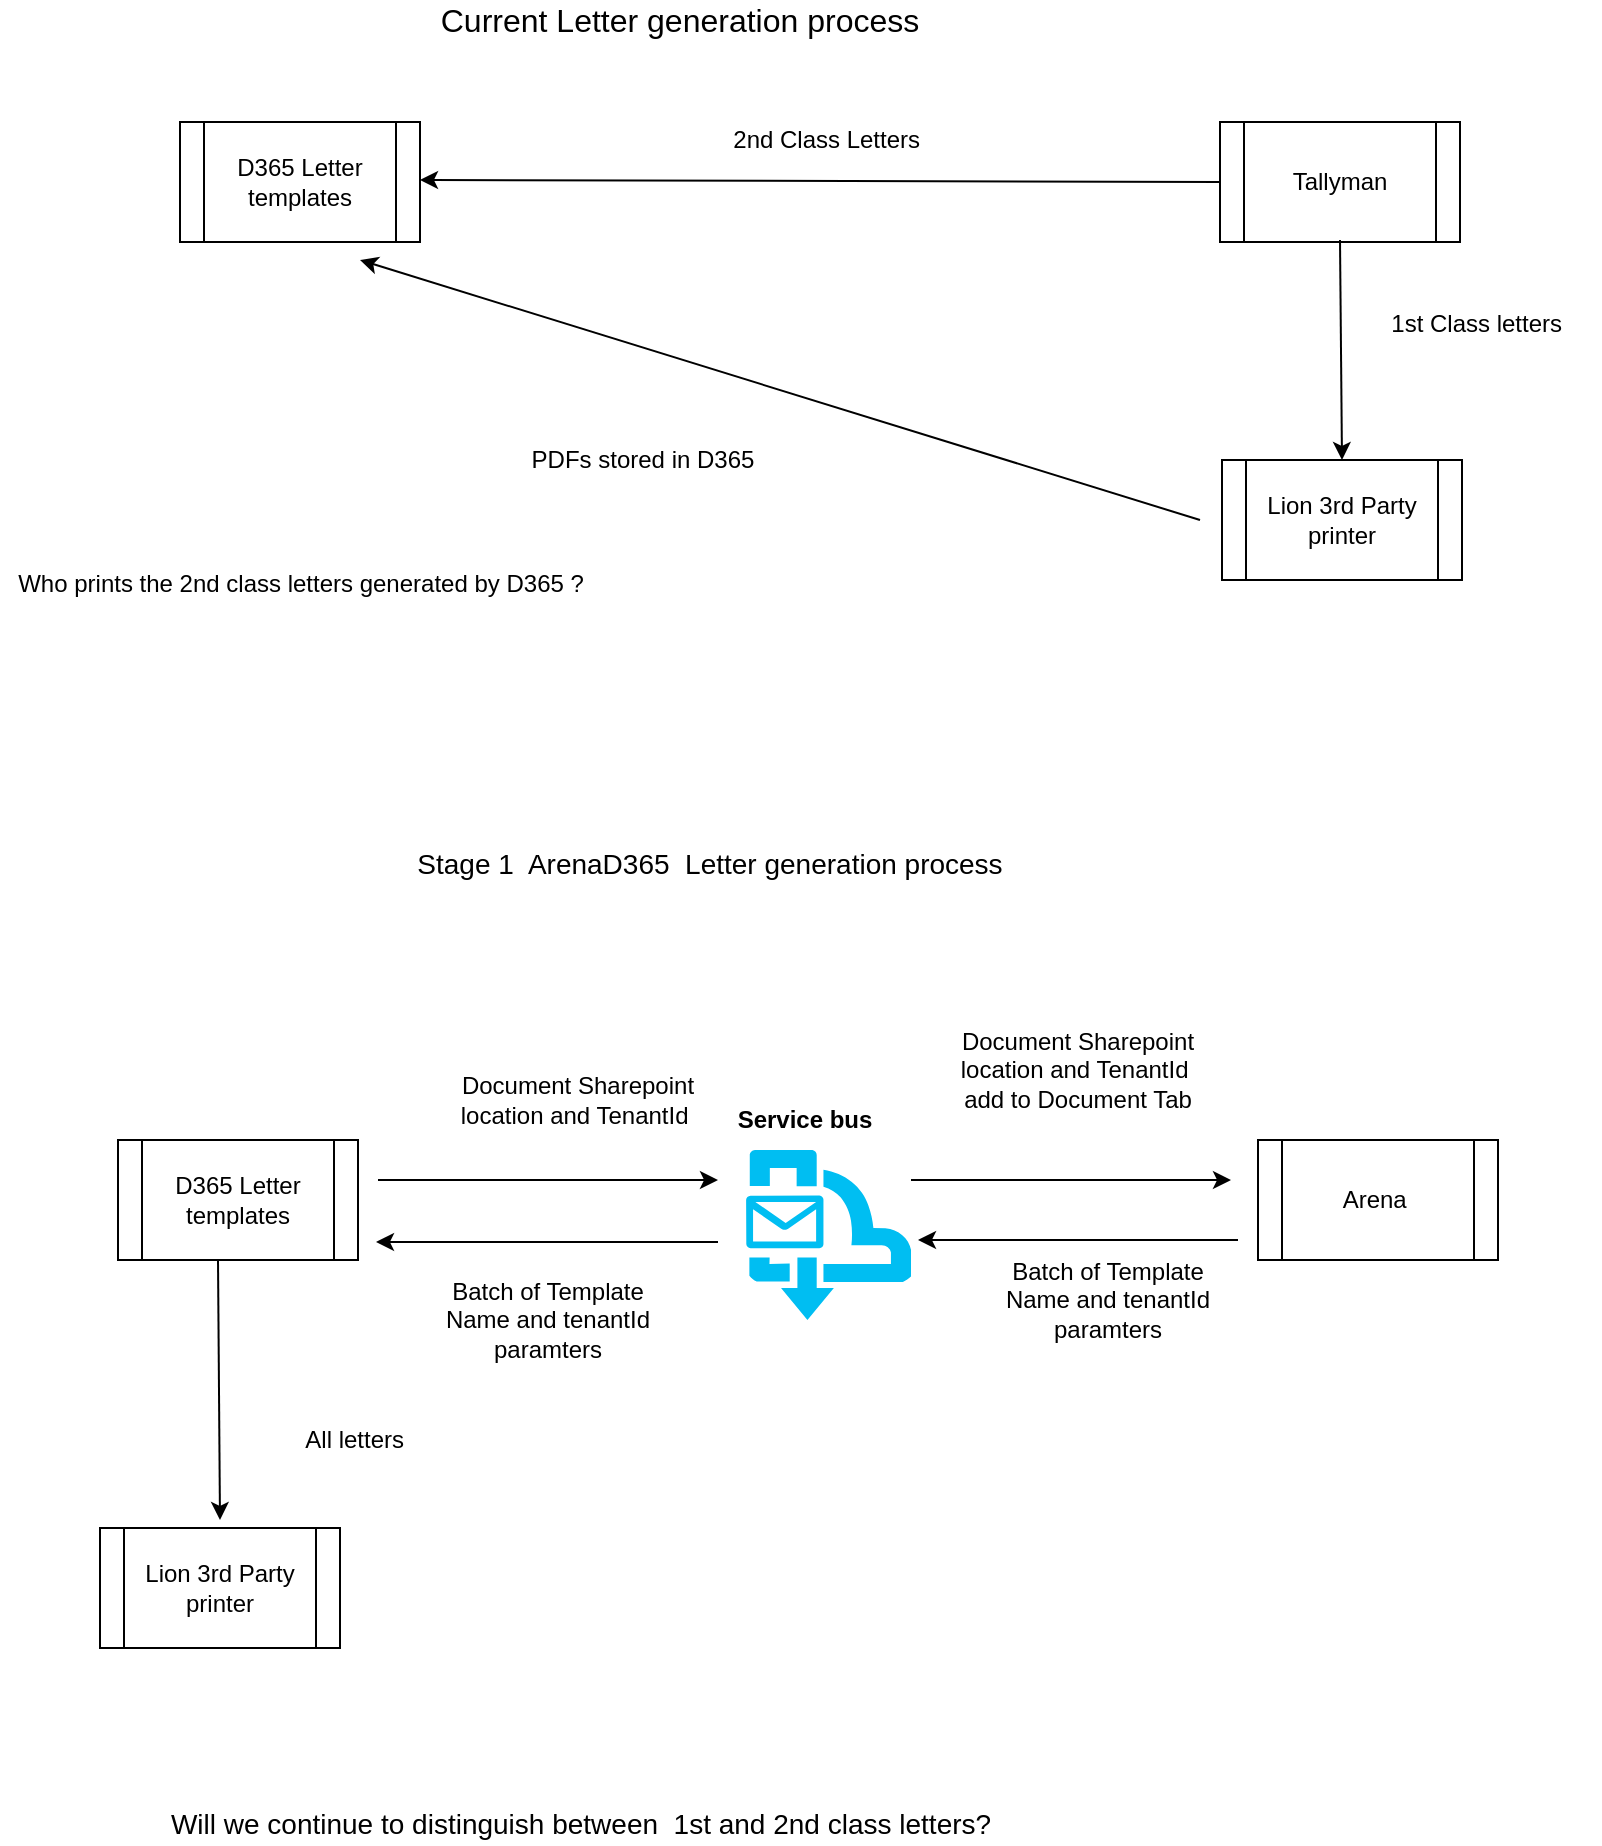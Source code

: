 <mxfile version="14.9.3" type="github">
  <diagram id="IuqWY1DBT38WxFUhOocw" name="Page-1">
    <mxGraphModel dx="1422" dy="802" grid="1" gridSize="10" guides="1" tooltips="1" connect="1" arrows="1" fold="1" page="1" pageScale="1" pageWidth="850" pageHeight="1100" math="0" shadow="0">
      <root>
        <mxCell id="0" />
        <mxCell id="1" parent="0" />
        <mxCell id="hWzD5ViZPiVPNGfACp9m-2" value="Tallyman&lt;br&gt;" style="shape=process;whiteSpace=wrap;html=1;backgroundOutline=1;" vertex="1" parent="1">
          <mxGeometry x="620" y="89" width="120" height="60" as="geometry" />
        </mxCell>
        <mxCell id="hWzD5ViZPiVPNGfACp9m-4" value="D365 Letter templates" style="shape=process;whiteSpace=wrap;html=1;backgroundOutline=1;" vertex="1" parent="1">
          <mxGeometry x="100" y="89" width="120" height="60" as="geometry" />
        </mxCell>
        <mxCell id="hWzD5ViZPiVPNGfACp9m-10" value="" style="endArrow=classic;html=1;exitX=0;exitY=0.5;exitDx=0;exitDy=0;" edge="1" parent="1" source="hWzD5ViZPiVPNGfACp9m-2">
          <mxGeometry width="50" height="50" relative="1" as="geometry">
            <mxPoint x="590" y="108" as="sourcePoint" />
            <mxPoint x="220" y="118" as="targetPoint" />
          </mxGeometry>
        </mxCell>
        <mxCell id="hWzD5ViZPiVPNGfACp9m-11" value="2nd Class Letters&amp;nbsp;" style="text;html=1;strokeColor=none;fillColor=none;align=center;verticalAlign=middle;whiteSpace=wrap;rounded=0;" vertex="1" parent="1">
          <mxGeometry x="355" y="88" width="140" height="20" as="geometry" />
        </mxCell>
        <mxCell id="hWzD5ViZPiVPNGfACp9m-12" value="Lion 3rd Party printer" style="shape=process;whiteSpace=wrap;html=1;backgroundOutline=1;" vertex="1" parent="1">
          <mxGeometry x="621" y="258" width="120" height="60" as="geometry" />
        </mxCell>
        <mxCell id="hWzD5ViZPiVPNGfACp9m-13" value="" style="endArrow=classic;html=1;entryX=0.5;entryY=0;entryDx=0;entryDy=0;" edge="1" parent="1" target="hWzD5ViZPiVPNGfACp9m-12">
          <mxGeometry width="50" height="50" relative="1" as="geometry">
            <mxPoint x="680" y="148" as="sourcePoint" />
            <mxPoint x="670" y="258" as="targetPoint" />
          </mxGeometry>
        </mxCell>
        <mxCell id="hWzD5ViZPiVPNGfACp9m-15" value="1st Class letters&amp;nbsp;" style="text;html=1;strokeColor=none;fillColor=none;align=center;verticalAlign=middle;whiteSpace=wrap;rounded=0;" vertex="1" parent="1">
          <mxGeometry x="690" y="180" width="120" height="20" as="geometry" />
        </mxCell>
        <mxCell id="hWzD5ViZPiVPNGfACp9m-18" value="&lt;font style=&quot;font-size: 16px&quot;&gt;Current Letter generation process&lt;/font&gt;" style="text;html=1;strokeColor=none;fillColor=none;align=center;verticalAlign=middle;whiteSpace=wrap;rounded=0;" vertex="1" parent="1">
          <mxGeometry x="190" y="28" width="320" height="20" as="geometry" />
        </mxCell>
        <mxCell id="hWzD5ViZPiVPNGfACp9m-19" value="" style="endArrow=classic;html=1;" edge="1" parent="1">
          <mxGeometry width="50" height="50" relative="1" as="geometry">
            <mxPoint x="610" y="288" as="sourcePoint" />
            <mxPoint x="190" y="158" as="targetPoint" />
          </mxGeometry>
        </mxCell>
        <mxCell id="hWzD5ViZPiVPNGfACp9m-20" value="PDFs stored in D365" style="text;html=1;strokeColor=none;fillColor=none;align=center;verticalAlign=middle;whiteSpace=wrap;rounded=0;" vertex="1" parent="1">
          <mxGeometry x="269" y="248" width="125" height="20" as="geometry" />
        </mxCell>
        <mxCell id="hWzD5ViZPiVPNGfACp9m-21" value="Who prints the 2nd class letters generated by D365 ?" style="text;html=1;align=center;verticalAlign=middle;resizable=0;points=[];autosize=1;strokeColor=none;" vertex="1" parent="1">
          <mxGeometry x="10" y="310" width="300" height="20" as="geometry" />
        </mxCell>
        <mxCell id="hWzD5ViZPiVPNGfACp9m-22" value="D365 Letter templates" style="shape=process;whiteSpace=wrap;html=1;backgroundOutline=1;" vertex="1" parent="1">
          <mxGeometry x="69" y="598" width="120" height="60" as="geometry" />
        </mxCell>
        <mxCell id="hWzD5ViZPiVPNGfACp9m-23" value="Arena&amp;nbsp;" style="shape=process;whiteSpace=wrap;html=1;backgroundOutline=1;" vertex="1" parent="1">
          <mxGeometry x="639" y="598" width="120" height="60" as="geometry" />
        </mxCell>
        <mxCell id="hWzD5ViZPiVPNGfACp9m-25" value="" style="verticalLabelPosition=bottom;html=1;verticalAlign=top;align=center;strokeColor=none;fillColor=#00BEF2;shape=mxgraph.azure.service_bus_queues;pointerEvents=1;" vertex="1" parent="1">
          <mxGeometry x="383" y="603" width="82.5" height="85" as="geometry" />
        </mxCell>
        <mxCell id="hWzD5ViZPiVPNGfACp9m-26" value="&lt;b&gt;Service bus&lt;/b&gt;" style="text;html=1;strokeColor=none;fillColor=none;align=center;verticalAlign=middle;whiteSpace=wrap;rounded=0;" vertex="1" parent="1">
          <mxGeometry x="370" y="578" width="85" height="20" as="geometry" />
        </mxCell>
        <mxCell id="hWzD5ViZPiVPNGfACp9m-28" value="" style="endArrow=classic;html=1;" edge="1" parent="1">
          <mxGeometry width="50" height="50" relative="1" as="geometry">
            <mxPoint x="199" y="618" as="sourcePoint" />
            <mxPoint x="369" y="618" as="targetPoint" />
          </mxGeometry>
        </mxCell>
        <mxCell id="hWzD5ViZPiVPNGfACp9m-29" value="" style="endArrow=classic;html=1;" edge="1" parent="1">
          <mxGeometry width="50" height="50" relative="1" as="geometry">
            <mxPoint x="465.5" y="618" as="sourcePoint" />
            <mxPoint x="625.5" y="618" as="targetPoint" />
          </mxGeometry>
        </mxCell>
        <mxCell id="hWzD5ViZPiVPNGfACp9m-30" value="" style="endArrow=classic;html=1;entryX=1.075;entryY=0.85;entryDx=0;entryDy=0;entryPerimeter=0;" edge="1" parent="1" target="hWzD5ViZPiVPNGfACp9m-22">
          <mxGeometry width="50" height="50" relative="1" as="geometry">
            <mxPoint x="369" y="649" as="sourcePoint" />
            <mxPoint x="379" y="648" as="targetPoint" />
          </mxGeometry>
        </mxCell>
        <mxCell id="hWzD5ViZPiVPNGfACp9m-31" value="" style="endArrow=classic;html=1;" edge="1" parent="1">
          <mxGeometry width="50" height="50" relative="1" as="geometry">
            <mxPoint x="629" y="648" as="sourcePoint" />
            <mxPoint x="469" y="648" as="targetPoint" />
          </mxGeometry>
        </mxCell>
        <mxCell id="hWzD5ViZPiVPNGfACp9m-34" value="Batch of Template Name and tenantId paramters" style="text;html=1;strokeColor=none;fillColor=none;align=center;verticalAlign=middle;whiteSpace=wrap;rounded=0;" vertex="1" parent="1">
          <mxGeometry x="509" y="658" width="110" height="40" as="geometry" />
        </mxCell>
        <mxCell id="hWzD5ViZPiVPNGfACp9m-36" value="Document Sharepoint location and TenantId&amp;nbsp;" style="text;html=1;strokeColor=none;fillColor=none;align=center;verticalAlign=middle;whiteSpace=wrap;rounded=0;" vertex="1" parent="1">
          <mxGeometry x="239" y="568" width="120" height="20" as="geometry" />
        </mxCell>
        <mxCell id="hWzD5ViZPiVPNGfACp9m-37" value="Document Sharepoint location and TenantId&amp;nbsp; add to Document Tab" style="text;html=1;strokeColor=none;fillColor=none;align=center;verticalAlign=middle;whiteSpace=wrap;rounded=0;" vertex="1" parent="1">
          <mxGeometry x="489" y="528" width="120" height="70" as="geometry" />
        </mxCell>
        <mxCell id="hWzD5ViZPiVPNGfACp9m-38" value="Lion 3rd Party printer" style="shape=process;whiteSpace=wrap;html=1;backgroundOutline=1;" vertex="1" parent="1">
          <mxGeometry x="60" y="792" width="120" height="60" as="geometry" />
        </mxCell>
        <mxCell id="hWzD5ViZPiVPNGfACp9m-39" value="" style="endArrow=classic;html=1;" edge="1" parent="1">
          <mxGeometry width="50" height="50" relative="1" as="geometry">
            <mxPoint x="119" y="658" as="sourcePoint" />
            <mxPoint x="120" y="788" as="targetPoint" />
          </mxGeometry>
        </mxCell>
        <mxCell id="hWzD5ViZPiVPNGfACp9m-40" value="All letters&amp;nbsp;" style="text;html=1;strokeColor=none;fillColor=none;align=center;verticalAlign=middle;whiteSpace=wrap;rounded=0;" vertex="1" parent="1">
          <mxGeometry x="129" y="738" width="120" height="20" as="geometry" />
        </mxCell>
        <mxCell id="hWzD5ViZPiVPNGfACp9m-42" value="Batch of Template Name and tenantId paramters" style="text;html=1;strokeColor=none;fillColor=none;align=center;verticalAlign=middle;whiteSpace=wrap;rounded=0;" vertex="1" parent="1">
          <mxGeometry x="229" y="668" width="110" height="40" as="geometry" />
        </mxCell>
        <mxCell id="hWzD5ViZPiVPNGfACp9m-44" value="Stage 1&amp;nbsp; ArenaD365&amp;nbsp; Letter generation process" style="text;html=1;strokeColor=none;fillColor=none;align=center;verticalAlign=middle;whiteSpace=wrap;rounded=0;fontSize=14;" vertex="1" parent="1">
          <mxGeometry x="210" y="450" width="310" height="20" as="geometry" />
        </mxCell>
        <mxCell id="hWzD5ViZPiVPNGfACp9m-45" value="Will we continue to distinguish between&amp;nbsp; 1st and 2nd class letters?" style="text;html=1;align=center;verticalAlign=middle;resizable=0;points=[];autosize=1;strokeColor=none;fontSize=14;" vertex="1" parent="1">
          <mxGeometry x="85" y="930" width="430" height="20" as="geometry" />
        </mxCell>
      </root>
    </mxGraphModel>
  </diagram>
</mxfile>
